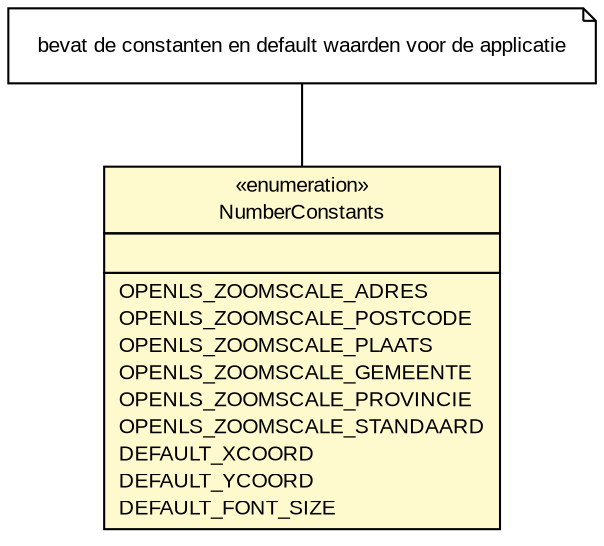 #!/usr/local/bin/dot
#
# Class diagram 
# Generated by UMLGraph version R5_6 (http://www.umlgraph.org/)
#

digraph G {
	edge [fontname="arial",fontsize=10,labelfontname="arial",labelfontsize=10];
	node [fontname="arial",fontsize=10,shape=plaintext];
	nodesep=0.25;
	ranksep=0.5;
	// nl.mineleni.cbsviewer.util.NumberConstants
	c1591 [label=<<table title="nl.mineleni.cbsviewer.util.NumberConstants" border="0" cellborder="1" cellspacing="0" cellpadding="2" port="p" bgcolor="lemonChiffon" href="./NumberConstants.html">
		<tr><td><table border="0" cellspacing="0" cellpadding="1">
<tr><td align="center" balign="center"> &#171;enumeration&#187; </td></tr>
<tr><td align="center" balign="center"> NumberConstants </td></tr>
		</table></td></tr>
		<tr><td><table border="0" cellspacing="0" cellpadding="1">
<tr><td align="left" balign="left">  </td></tr>
		</table></td></tr>
		<tr><td><table border="0" cellspacing="0" cellpadding="1">
<tr><td align="left" balign="left"> OPENLS_ZOOMSCALE_ADRES </td></tr>
<tr><td align="left" balign="left"> OPENLS_ZOOMSCALE_POSTCODE </td></tr>
<tr><td align="left" balign="left"> OPENLS_ZOOMSCALE_PLAATS </td></tr>
<tr><td align="left" balign="left"> OPENLS_ZOOMSCALE_GEMEENTE </td></tr>
<tr><td align="left" balign="left"> OPENLS_ZOOMSCALE_PROVINCIE </td></tr>
<tr><td align="left" balign="left"> OPENLS_ZOOMSCALE_STANDAARD </td></tr>
<tr><td align="left" balign="left"> DEFAULT_XCOORD </td></tr>
<tr><td align="left" balign="left"> DEFAULT_YCOORD </td></tr>
<tr><td align="left" balign="left"> DEFAULT_FONT_SIZE </td></tr>
		</table></td></tr>
		</table>>, URL="./NumberConstants.html", fontname="arial", fontcolor="black", fontsize=10.0];
	// Note annotation
	n0cc1591 [label=<<table title="nl.mineleni.cbsviewer.util.NumberConstants" border="0" cellborder="0" cellspacing="0" cellpadding="2" port="p" href="./NumberConstants.html">
		<tr><td><table border="0" cellspacing="0" cellpadding="1">
<tr><td align="left" balign="left"> bevat de constanten en default waarden voor de applicatie </td></tr>
		</table></td></tr>
		</table>>, fontname="arial", fontcolor="black", fontsize=10.0, shape=note];
	n0cc1591 -> c1591:p[arrowhead=none];
}

